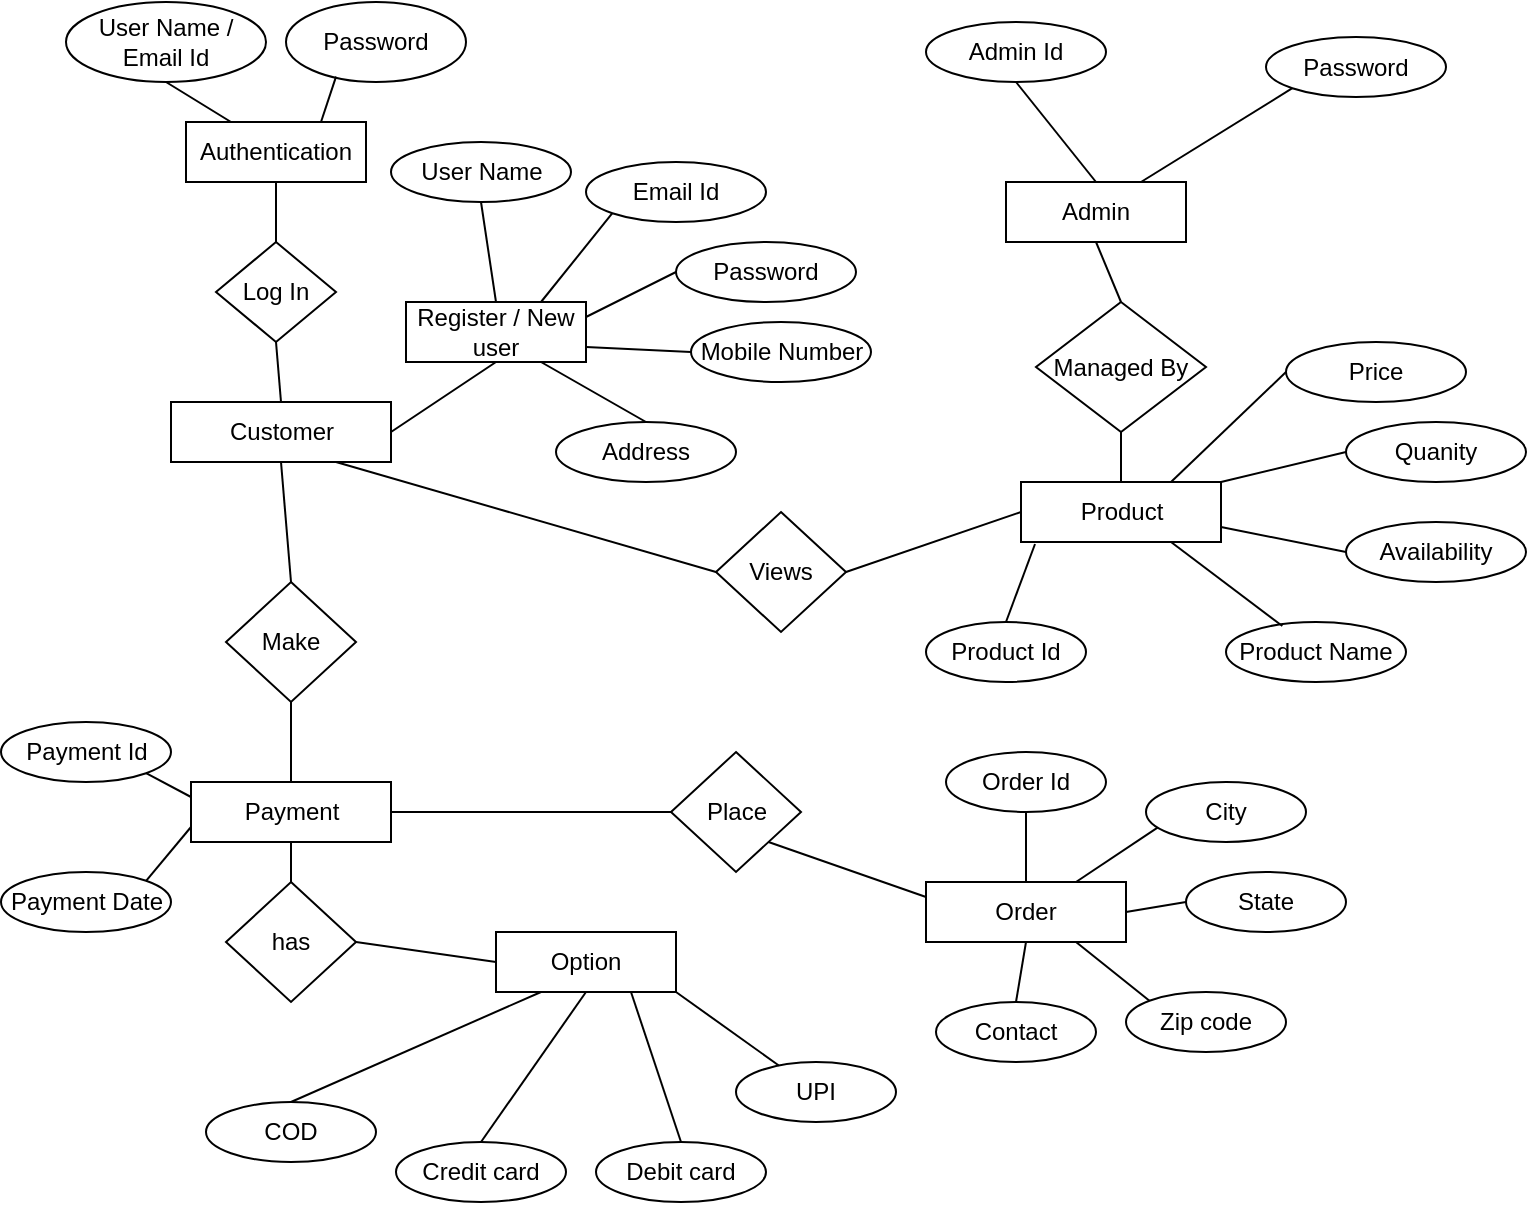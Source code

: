 <mxfile version="21.1.1" type="github">
  <diagram id="R2lEEEUBdFMjLlhIrx00" name="Page-1">
    <mxGraphModel dx="1818" dy="611" grid="1" gridSize="10" guides="1" tooltips="1" connect="1" arrows="1" fold="1" page="1" pageScale="1" pageWidth="850" pageHeight="1100" math="0" shadow="0" extFonts="Permanent Marker^https://fonts.googleapis.com/css?family=Permanent+Marker">
      <root>
        <mxCell id="0" />
        <mxCell id="1" parent="0" />
        <mxCell id="vPB9_eHQghtHpRKpBDYE-1" value="Customer" style="rounded=0;whiteSpace=wrap;html=1;" vertex="1" parent="1">
          <mxGeometry x="62.5" y="210" width="110" height="30" as="geometry" />
        </mxCell>
        <mxCell id="vPB9_eHQghtHpRKpBDYE-3" value="Log In" style="rhombus;whiteSpace=wrap;html=1;" vertex="1" parent="1">
          <mxGeometry x="85" y="130" width="60" height="50" as="geometry" />
        </mxCell>
        <mxCell id="vPB9_eHQghtHpRKpBDYE-6" value="User Name / Email Id" style="ellipse;whiteSpace=wrap;html=1;" vertex="1" parent="1">
          <mxGeometry x="10" y="10" width="100" height="40" as="geometry" />
        </mxCell>
        <mxCell id="vPB9_eHQghtHpRKpBDYE-7" value="Password" style="ellipse;whiteSpace=wrap;html=1;" vertex="1" parent="1">
          <mxGeometry x="120" y="10" width="90" height="40" as="geometry" />
        </mxCell>
        <mxCell id="vPB9_eHQghtHpRKpBDYE-10" value="Authentication" style="rounded=0;whiteSpace=wrap;html=1;" vertex="1" parent="1">
          <mxGeometry x="70" y="70" width="90" height="30" as="geometry" />
        </mxCell>
        <mxCell id="vPB9_eHQghtHpRKpBDYE-22" value="Register / New user" style="rounded=0;whiteSpace=wrap;html=1;" vertex="1" parent="1">
          <mxGeometry x="180" y="160" width="90" height="30" as="geometry" />
        </mxCell>
        <mxCell id="vPB9_eHQghtHpRKpBDYE-25" value="User Name" style="ellipse;whiteSpace=wrap;html=1;" vertex="1" parent="1">
          <mxGeometry x="172.5" y="80" width="90" height="30" as="geometry" />
        </mxCell>
        <mxCell id="vPB9_eHQghtHpRKpBDYE-26" value="Password" style="ellipse;whiteSpace=wrap;html=1;" vertex="1" parent="1">
          <mxGeometry x="315" y="130" width="90" height="30" as="geometry" />
        </mxCell>
        <mxCell id="vPB9_eHQghtHpRKpBDYE-27" value="Mobile Number" style="ellipse;whiteSpace=wrap;html=1;" vertex="1" parent="1">
          <mxGeometry x="322.5" y="170" width="90" height="30" as="geometry" />
        </mxCell>
        <mxCell id="vPB9_eHQghtHpRKpBDYE-29" value="Address" style="ellipse;whiteSpace=wrap;html=1;" vertex="1" parent="1">
          <mxGeometry x="255" y="220" width="90" height="30" as="geometry" />
        </mxCell>
        <mxCell id="vPB9_eHQghtHpRKpBDYE-32" value="" style="endArrow=none;html=1;rounded=0;exitX=0.5;exitY=0;exitDx=0;exitDy=0;entryX=0.5;entryY=1;entryDx=0;entryDy=0;" edge="1" parent="1" source="vPB9_eHQghtHpRKpBDYE-22" target="vPB9_eHQghtHpRKpBDYE-25">
          <mxGeometry width="50" height="50" relative="1" as="geometry">
            <mxPoint x="400" y="330" as="sourcePoint" />
            <mxPoint x="450" y="280" as="targetPoint" />
          </mxGeometry>
        </mxCell>
        <mxCell id="vPB9_eHQghtHpRKpBDYE-36" value="" style="endArrow=none;html=1;rounded=0;exitX=1;exitY=0.25;exitDx=0;exitDy=0;entryX=0;entryY=0.5;entryDx=0;entryDy=0;" edge="1" parent="1" source="vPB9_eHQghtHpRKpBDYE-22" target="vPB9_eHQghtHpRKpBDYE-26">
          <mxGeometry width="50" height="50" relative="1" as="geometry">
            <mxPoint x="280" y="190" as="sourcePoint" />
            <mxPoint x="450" y="280" as="targetPoint" />
          </mxGeometry>
        </mxCell>
        <mxCell id="vPB9_eHQghtHpRKpBDYE-37" value="" style="endArrow=none;html=1;rounded=0;exitX=1;exitY=0.75;exitDx=0;exitDy=0;entryX=0;entryY=0.5;entryDx=0;entryDy=0;" edge="1" parent="1" source="vPB9_eHQghtHpRKpBDYE-22" target="vPB9_eHQghtHpRKpBDYE-27">
          <mxGeometry width="50" height="50" relative="1" as="geometry">
            <mxPoint x="280" y="170" as="sourcePoint" />
            <mxPoint x="310" y="165" as="targetPoint" />
          </mxGeometry>
        </mxCell>
        <mxCell id="vPB9_eHQghtHpRKpBDYE-39" value="" style="endArrow=none;html=1;rounded=0;exitX=0.75;exitY=1;exitDx=0;exitDy=0;entryX=0.5;entryY=0;entryDx=0;entryDy=0;" edge="1" parent="1" source="vPB9_eHQghtHpRKpBDYE-22" target="vPB9_eHQghtHpRKpBDYE-29">
          <mxGeometry width="50" height="50" relative="1" as="geometry">
            <mxPoint x="280" y="185" as="sourcePoint" />
            <mxPoint x="313" y="194" as="targetPoint" />
          </mxGeometry>
        </mxCell>
        <mxCell id="vPB9_eHQghtHpRKpBDYE-40" value="" style="endArrow=none;html=1;rounded=0;exitX=1;exitY=0.5;exitDx=0;exitDy=0;entryX=0.5;entryY=1;entryDx=0;entryDy=0;" edge="1" parent="1" source="vPB9_eHQghtHpRKpBDYE-1" target="vPB9_eHQghtHpRKpBDYE-22">
          <mxGeometry width="50" height="50" relative="1" as="geometry">
            <mxPoint x="258" y="170" as="sourcePoint" />
            <mxPoint x="278" y="146" as="targetPoint" />
          </mxGeometry>
        </mxCell>
        <mxCell id="vPB9_eHQghtHpRKpBDYE-41" value="" style="endArrow=none;html=1;rounded=0;exitX=0.5;exitY=0;exitDx=0;exitDy=0;entryX=0.5;entryY=1;entryDx=0;entryDy=0;" edge="1" parent="1" source="vPB9_eHQghtHpRKpBDYE-1" target="vPB9_eHQghtHpRKpBDYE-3">
          <mxGeometry width="50" height="50" relative="1" as="geometry">
            <mxPoint x="180" y="235" as="sourcePoint" />
            <mxPoint x="235" y="200" as="targetPoint" />
          </mxGeometry>
        </mxCell>
        <mxCell id="vPB9_eHQghtHpRKpBDYE-42" value="" style="endArrow=none;html=1;rounded=0;exitX=0.5;exitY=0;exitDx=0;exitDy=0;entryX=0.5;entryY=1;entryDx=0;entryDy=0;" edge="1" parent="1" source="vPB9_eHQghtHpRKpBDYE-3" target="vPB9_eHQghtHpRKpBDYE-10">
          <mxGeometry width="50" height="50" relative="1" as="geometry">
            <mxPoint x="400" y="330" as="sourcePoint" />
            <mxPoint x="450" y="280" as="targetPoint" />
          </mxGeometry>
        </mxCell>
        <mxCell id="vPB9_eHQghtHpRKpBDYE-45" value="" style="endArrow=none;html=1;rounded=0;exitX=0.75;exitY=0;exitDx=0;exitDy=0;entryX=0.278;entryY=0.933;entryDx=0;entryDy=0;entryPerimeter=0;" edge="1" parent="1" source="vPB9_eHQghtHpRKpBDYE-10" target="vPB9_eHQghtHpRKpBDYE-7">
          <mxGeometry width="50" height="50" relative="1" as="geometry">
            <mxPoint x="400" y="330" as="sourcePoint" />
            <mxPoint x="450" y="280" as="targetPoint" />
          </mxGeometry>
        </mxCell>
        <mxCell id="vPB9_eHQghtHpRKpBDYE-46" value="" style="endArrow=none;html=1;rounded=0;exitX=0.25;exitY=0;exitDx=0;exitDy=0;entryX=0.5;entryY=1;entryDx=0;entryDy=0;" edge="1" parent="1" source="vPB9_eHQghtHpRKpBDYE-10" target="vPB9_eHQghtHpRKpBDYE-6">
          <mxGeometry width="50" height="50" relative="1" as="geometry">
            <mxPoint x="148" y="80" as="sourcePoint" />
            <mxPoint x="155" y="48" as="targetPoint" />
          </mxGeometry>
        </mxCell>
        <mxCell id="vPB9_eHQghtHpRKpBDYE-48" value="Views" style="rhombus;whiteSpace=wrap;html=1;" vertex="1" parent="1">
          <mxGeometry x="335" y="265" width="65" height="60" as="geometry" />
        </mxCell>
        <mxCell id="vPB9_eHQghtHpRKpBDYE-50" value="" style="endArrow=none;html=1;rounded=0;exitX=0;exitY=0.5;exitDx=0;exitDy=0;entryX=0.75;entryY=1;entryDx=0;entryDy=0;" edge="1" parent="1" source="vPB9_eHQghtHpRKpBDYE-48" target="vPB9_eHQghtHpRKpBDYE-1">
          <mxGeometry width="50" height="50" relative="1" as="geometry">
            <mxPoint x="125" y="220" as="sourcePoint" />
            <mxPoint x="115" y="240" as="targetPoint" />
            <Array as="points" />
          </mxGeometry>
        </mxCell>
        <mxCell id="vPB9_eHQghtHpRKpBDYE-51" value="Product" style="rounded=0;whiteSpace=wrap;html=1;" vertex="1" parent="1">
          <mxGeometry x="487.5" y="250" width="100" height="30" as="geometry" />
        </mxCell>
        <mxCell id="vPB9_eHQghtHpRKpBDYE-52" value="" style="endArrow=none;html=1;rounded=0;exitX=0;exitY=0.5;exitDx=0;exitDy=0;entryX=1;entryY=0.5;entryDx=0;entryDy=0;" edge="1" parent="1" source="vPB9_eHQghtHpRKpBDYE-51" target="vPB9_eHQghtHpRKpBDYE-48">
          <mxGeometry width="50" height="50" relative="1" as="geometry">
            <mxPoint x="125" y="310" as="sourcePoint" />
            <mxPoint x="125" y="250" as="targetPoint" />
            <Array as="points" />
          </mxGeometry>
        </mxCell>
        <mxCell id="vPB9_eHQghtHpRKpBDYE-54" value="Payment" style="rounded=0;whiteSpace=wrap;html=1;" vertex="1" parent="1">
          <mxGeometry x="72.5" y="400" width="100" height="30" as="geometry" />
        </mxCell>
        <mxCell id="vPB9_eHQghtHpRKpBDYE-58" value="Payment Id" style="ellipse;whiteSpace=wrap;html=1;" vertex="1" parent="1">
          <mxGeometry x="-22.5" y="370" width="85" height="30" as="geometry" />
        </mxCell>
        <mxCell id="vPB9_eHQghtHpRKpBDYE-59" value="Payment Date" style="ellipse;whiteSpace=wrap;html=1;" vertex="1" parent="1">
          <mxGeometry x="-22.5" y="445" width="85" height="30" as="geometry" />
        </mxCell>
        <mxCell id="vPB9_eHQghtHpRKpBDYE-62" value="" style="endArrow=none;html=1;rounded=0;exitX=1;exitY=1;exitDx=0;exitDy=0;entryX=0;entryY=0.25;entryDx=0;entryDy=0;" edge="1" parent="1" source="vPB9_eHQghtHpRKpBDYE-58" target="vPB9_eHQghtHpRKpBDYE-54">
          <mxGeometry width="50" height="50" relative="1" as="geometry">
            <mxPoint x="125" y="370" as="sourcePoint" />
            <mxPoint x="155" y="420" as="targetPoint" />
          </mxGeometry>
        </mxCell>
        <mxCell id="vPB9_eHQghtHpRKpBDYE-63" value="" style="endArrow=none;html=1;rounded=0;exitX=1;exitY=0;exitDx=0;exitDy=0;entryX=0;entryY=0.75;entryDx=0;entryDy=0;" edge="1" parent="1" source="vPB9_eHQghtHpRKpBDYE-59" target="vPB9_eHQghtHpRKpBDYE-54">
          <mxGeometry width="50" height="50" relative="1" as="geometry">
            <mxPoint x="70" y="405" as="sourcePoint" />
            <mxPoint x="105" y="428" as="targetPoint" />
          </mxGeometry>
        </mxCell>
        <mxCell id="vPB9_eHQghtHpRKpBDYE-64" value="has" style="rhombus;whiteSpace=wrap;html=1;" vertex="1" parent="1">
          <mxGeometry x="90" y="450" width="65" height="60" as="geometry" />
        </mxCell>
        <mxCell id="vPB9_eHQghtHpRKpBDYE-66" value="" style="endArrow=none;html=1;rounded=0;exitX=0.5;exitY=1;exitDx=0;exitDy=0;entryX=0.5;entryY=0;entryDx=0;entryDy=0;" edge="1" parent="1" source="vPB9_eHQghtHpRKpBDYE-54" target="vPB9_eHQghtHpRKpBDYE-64">
          <mxGeometry width="50" height="50" relative="1" as="geometry">
            <mxPoint x="400" y="330" as="sourcePoint" />
            <mxPoint x="450" y="280" as="targetPoint" />
          </mxGeometry>
        </mxCell>
        <mxCell id="vPB9_eHQghtHpRKpBDYE-67" value="COD" style="ellipse;whiteSpace=wrap;html=1;" vertex="1" parent="1">
          <mxGeometry x="80" y="560" width="85" height="30" as="geometry" />
        </mxCell>
        <mxCell id="vPB9_eHQghtHpRKpBDYE-68" value="Credit card" style="ellipse;whiteSpace=wrap;html=1;" vertex="1" parent="1">
          <mxGeometry x="175" y="580" width="85" height="30" as="geometry" />
        </mxCell>
        <mxCell id="vPB9_eHQghtHpRKpBDYE-69" value="UPI" style="ellipse;whiteSpace=wrap;html=1;" vertex="1" parent="1">
          <mxGeometry x="345" y="540" width="80" height="30" as="geometry" />
        </mxCell>
        <mxCell id="vPB9_eHQghtHpRKpBDYE-70" value="" style="endArrow=none;html=1;rounded=0;exitX=0.5;exitY=0;exitDx=0;exitDy=0;entryX=0.25;entryY=1;entryDx=0;entryDy=0;" edge="1" parent="1" source="vPB9_eHQghtHpRKpBDYE-67" target="vPB9_eHQghtHpRKpBDYE-97">
          <mxGeometry width="50" height="50" relative="1" as="geometry">
            <mxPoint x="400" y="330" as="sourcePoint" />
            <mxPoint x="450" y="280" as="targetPoint" />
          </mxGeometry>
        </mxCell>
        <mxCell id="vPB9_eHQghtHpRKpBDYE-71" value="" style="endArrow=none;html=1;rounded=0;exitX=0.5;exitY=1;exitDx=0;exitDy=0;entryX=0.5;entryY=0;entryDx=0;entryDy=0;" edge="1" parent="1" source="vPB9_eHQghtHpRKpBDYE-97" target="vPB9_eHQghtHpRKpBDYE-68">
          <mxGeometry width="50" height="50" relative="1" as="geometry">
            <mxPoint x="140" y="450" as="sourcePoint" />
            <mxPoint x="120" y="530" as="targetPoint" />
          </mxGeometry>
        </mxCell>
        <mxCell id="vPB9_eHQghtHpRKpBDYE-72" value="" style="endArrow=none;html=1;rounded=0;exitX=1;exitY=1;exitDx=0;exitDy=0;" edge="1" parent="1" source="vPB9_eHQghtHpRKpBDYE-97" target="vPB9_eHQghtHpRKpBDYE-69">
          <mxGeometry width="50" height="50" relative="1" as="geometry">
            <mxPoint x="121" y="515" as="sourcePoint" />
            <mxPoint x="340" y="530" as="targetPoint" />
          </mxGeometry>
        </mxCell>
        <mxCell id="vPB9_eHQghtHpRKpBDYE-73" value="Product Id" style="ellipse;whiteSpace=wrap;html=1;" vertex="1" parent="1">
          <mxGeometry x="440" y="320" width="80" height="30" as="geometry" />
        </mxCell>
        <mxCell id="vPB9_eHQghtHpRKpBDYE-74" value="Product Name" style="ellipse;whiteSpace=wrap;html=1;" vertex="1" parent="1">
          <mxGeometry x="590" y="320" width="90" height="30" as="geometry" />
        </mxCell>
        <mxCell id="vPB9_eHQghtHpRKpBDYE-75" value="Availability" style="ellipse;whiteSpace=wrap;html=1;" vertex="1" parent="1">
          <mxGeometry x="650" y="270" width="90" height="30" as="geometry" />
        </mxCell>
        <mxCell id="vPB9_eHQghtHpRKpBDYE-76" value="Quanity" style="ellipse;whiteSpace=wrap;html=1;" vertex="1" parent="1">
          <mxGeometry x="650" y="220" width="90" height="30" as="geometry" />
        </mxCell>
        <mxCell id="vPB9_eHQghtHpRKpBDYE-77" value="" style="endArrow=none;html=1;rounded=0;exitX=0.07;exitY=1.033;exitDx=0;exitDy=0;entryX=0.5;entryY=0;entryDx=0;entryDy=0;exitPerimeter=0;" edge="1" parent="1" source="vPB9_eHQghtHpRKpBDYE-51" target="vPB9_eHQghtHpRKpBDYE-73">
          <mxGeometry width="50" height="50" relative="1" as="geometry">
            <mxPoint x="125" y="370" as="sourcePoint" />
            <mxPoint x="155" y="420" as="targetPoint" />
          </mxGeometry>
        </mxCell>
        <mxCell id="vPB9_eHQghtHpRKpBDYE-78" value="" style="endArrow=none;html=1;rounded=0;exitX=0.75;exitY=1;exitDx=0;exitDy=0;entryX=0.313;entryY=0.067;entryDx=0;entryDy=0;entryPerimeter=0;" edge="1" parent="1" source="vPB9_eHQghtHpRKpBDYE-51" target="vPB9_eHQghtHpRKpBDYE-74">
          <mxGeometry width="50" height="50" relative="1" as="geometry">
            <mxPoint x="437" y="356" as="sourcePoint" />
            <mxPoint x="440" y="410" as="targetPoint" />
          </mxGeometry>
        </mxCell>
        <mxCell id="vPB9_eHQghtHpRKpBDYE-80" value="" style="endArrow=none;html=1;rounded=0;exitX=1;exitY=0.75;exitDx=0;exitDy=0;entryX=0;entryY=0.5;entryDx=0;entryDy=0;" edge="1" parent="1" source="vPB9_eHQghtHpRKpBDYE-51" target="vPB9_eHQghtHpRKpBDYE-75">
          <mxGeometry width="50" height="50" relative="1" as="geometry">
            <mxPoint x="455" y="355" as="sourcePoint" />
            <mxPoint x="650" y="295" as="targetPoint" />
          </mxGeometry>
        </mxCell>
        <mxCell id="vPB9_eHQghtHpRKpBDYE-81" value="" style="endArrow=none;html=1;rounded=0;exitX=1;exitY=0;exitDx=0;exitDy=0;entryX=0;entryY=0.5;entryDx=0;entryDy=0;" edge="1" parent="1" source="vPB9_eHQghtHpRKpBDYE-51" target="vPB9_eHQghtHpRKpBDYE-76">
          <mxGeometry width="50" height="50" relative="1" as="geometry">
            <mxPoint x="480" y="355" as="sourcePoint" />
            <mxPoint x="525" y="423" as="targetPoint" />
          </mxGeometry>
        </mxCell>
        <mxCell id="vPB9_eHQghtHpRKpBDYE-82" value="Managed By" style="rhombus;whiteSpace=wrap;html=1;" vertex="1" parent="1">
          <mxGeometry x="495" y="160" width="85" height="65" as="geometry" />
        </mxCell>
        <mxCell id="vPB9_eHQghtHpRKpBDYE-83" value="" style="endArrow=none;html=1;rounded=0;exitX=0.5;exitY=1;exitDx=0;exitDy=0;entryX=0.5;entryY=0;entryDx=0;entryDy=0;" edge="1" parent="1" source="vPB9_eHQghtHpRKpBDYE-82" target="vPB9_eHQghtHpRKpBDYE-51">
          <mxGeometry width="50" height="50" relative="1" as="geometry">
            <mxPoint x="455" y="355" as="sourcePoint" />
            <mxPoint x="448" y="432" as="targetPoint" />
          </mxGeometry>
        </mxCell>
        <mxCell id="vPB9_eHQghtHpRKpBDYE-84" value="Admin Id" style="ellipse;whiteSpace=wrap;html=1;" vertex="1" parent="1">
          <mxGeometry x="440" y="20" width="90" height="30" as="geometry" />
        </mxCell>
        <mxCell id="vPB9_eHQghtHpRKpBDYE-85" value="Admin" style="rounded=0;whiteSpace=wrap;html=1;" vertex="1" parent="1">
          <mxGeometry x="480" y="100" width="90" height="30" as="geometry" />
        </mxCell>
        <mxCell id="vPB9_eHQghtHpRKpBDYE-87" value="Price" style="ellipse;whiteSpace=wrap;html=1;" vertex="1" parent="1">
          <mxGeometry x="620" y="180" width="90" height="30" as="geometry" />
        </mxCell>
        <mxCell id="vPB9_eHQghtHpRKpBDYE-88" value="" style="endArrow=none;html=1;rounded=0;exitX=0.75;exitY=0;exitDx=0;exitDy=0;entryX=0;entryY=0.5;entryDx=0;entryDy=0;" edge="1" parent="1" source="vPB9_eHQghtHpRKpBDYE-51" target="vPB9_eHQghtHpRKpBDYE-87">
          <mxGeometry width="50" height="50" relative="1" as="geometry">
            <mxPoint x="505" y="355" as="sourcePoint" />
            <mxPoint x="600" y="395" as="targetPoint" />
          </mxGeometry>
        </mxCell>
        <mxCell id="vPB9_eHQghtHpRKpBDYE-89" value="Password" style="ellipse;whiteSpace=wrap;html=1;" vertex="1" parent="1">
          <mxGeometry x="610" y="27.5" width="90" height="30" as="geometry" />
        </mxCell>
        <mxCell id="vPB9_eHQghtHpRKpBDYE-90" value="" style="endArrow=none;html=1;rounded=0;exitX=0.5;exitY=0;exitDx=0;exitDy=0;entryX=0.5;entryY=1;entryDx=0;entryDy=0;" edge="1" parent="1" source="vPB9_eHQghtHpRKpBDYE-85" target="vPB9_eHQghtHpRKpBDYE-84">
          <mxGeometry width="50" height="50" relative="1" as="geometry">
            <mxPoint x="258" y="170" as="sourcePoint" />
            <mxPoint x="278" y="146" as="targetPoint" />
          </mxGeometry>
        </mxCell>
        <mxCell id="vPB9_eHQghtHpRKpBDYE-91" value="" style="endArrow=none;html=1;rounded=0;entryX=0;entryY=1;entryDx=0;entryDy=0;exitX=0.75;exitY=0;exitDx=0;exitDy=0;" edge="1" parent="1" source="vPB9_eHQghtHpRKpBDYE-85" target="vPB9_eHQghtHpRKpBDYE-89">
          <mxGeometry width="50" height="50" relative="1" as="geometry">
            <mxPoint x="530" y="160" as="sourcePoint" />
            <mxPoint x="480" y="98" as="targetPoint" />
          </mxGeometry>
        </mxCell>
        <mxCell id="vPB9_eHQghtHpRKpBDYE-92" value="" style="endArrow=none;html=1;rounded=0;exitX=0.5;exitY=0;exitDx=0;exitDy=0;entryX=0.5;entryY=1;entryDx=0;entryDy=0;" edge="1" parent="1" source="vPB9_eHQghtHpRKpBDYE-82" target="vPB9_eHQghtHpRKpBDYE-85">
          <mxGeometry width="50" height="50" relative="1" as="geometry">
            <mxPoint x="503" y="170" as="sourcePoint" />
            <mxPoint x="483" y="180" as="targetPoint" />
          </mxGeometry>
        </mxCell>
        <mxCell id="vPB9_eHQghtHpRKpBDYE-93" value="Make" style="rhombus;whiteSpace=wrap;html=1;" vertex="1" parent="1">
          <mxGeometry x="90" y="300" width="65" height="60" as="geometry" />
        </mxCell>
        <mxCell id="vPB9_eHQghtHpRKpBDYE-94" value="" style="endArrow=none;html=1;rounded=0;entryX=0.5;entryY=1;entryDx=0;entryDy=0;exitX=0.5;exitY=0;exitDx=0;exitDy=0;" edge="1" parent="1" source="vPB9_eHQghtHpRKpBDYE-93" target="vPB9_eHQghtHpRKpBDYE-1">
          <mxGeometry width="50" height="50" relative="1" as="geometry">
            <mxPoint x="110" y="290" as="sourcePoint" />
            <mxPoint x="153" y="250" as="targetPoint" />
            <Array as="points" />
          </mxGeometry>
        </mxCell>
        <mxCell id="vPB9_eHQghtHpRKpBDYE-95" value="" style="endArrow=none;html=1;rounded=0;entryX=0.5;entryY=1;entryDx=0;entryDy=0;exitX=0.5;exitY=0;exitDx=0;exitDy=0;" edge="1" parent="1" source="vPB9_eHQghtHpRKpBDYE-54" target="vPB9_eHQghtHpRKpBDYE-93">
          <mxGeometry width="50" height="50" relative="1" as="geometry">
            <mxPoint x="128" y="310" as="sourcePoint" />
            <mxPoint x="125" y="250" as="targetPoint" />
            <Array as="points" />
          </mxGeometry>
        </mxCell>
        <mxCell id="vPB9_eHQghtHpRKpBDYE-97" value="Option" style="rounded=0;whiteSpace=wrap;html=1;" vertex="1" parent="1">
          <mxGeometry x="225" y="475" width="90" height="30" as="geometry" />
        </mxCell>
        <mxCell id="vPB9_eHQghtHpRKpBDYE-100" value="" style="endArrow=none;html=1;rounded=0;exitX=0;exitY=0.5;exitDx=0;exitDy=0;entryX=1;entryY=0.5;entryDx=0;entryDy=0;" edge="1" parent="1" source="vPB9_eHQghtHpRKpBDYE-97" target="vPB9_eHQghtHpRKpBDYE-64">
          <mxGeometry width="50" height="50" relative="1" as="geometry">
            <mxPoint x="133" y="440" as="sourcePoint" />
            <mxPoint x="98" y="500" as="targetPoint" />
          </mxGeometry>
        </mxCell>
        <mxCell id="vPB9_eHQghtHpRKpBDYE-103" value="" style="endArrow=none;html=1;rounded=0;entryX=1;entryY=0.5;entryDx=0;entryDy=0;exitX=0;exitY=0.5;exitDx=0;exitDy=0;" edge="1" parent="1" source="vPB9_eHQghtHpRKpBDYE-105" target="vPB9_eHQghtHpRKpBDYE-54">
          <mxGeometry width="50" height="50" relative="1" as="geometry">
            <mxPoint x="320" y="380" as="sourcePoint" />
            <mxPoint x="155" y="250" as="targetPoint" />
            <Array as="points" />
          </mxGeometry>
        </mxCell>
        <mxCell id="vPB9_eHQghtHpRKpBDYE-105" value="Place" style="rhombus;whiteSpace=wrap;html=1;" vertex="1" parent="1">
          <mxGeometry x="312.5" y="385" width="65" height="60" as="geometry" />
        </mxCell>
        <mxCell id="vPB9_eHQghtHpRKpBDYE-106" value="Order" style="rounded=0;whiteSpace=wrap;html=1;" vertex="1" parent="1">
          <mxGeometry x="440" y="450" width="100" height="30" as="geometry" />
        </mxCell>
        <mxCell id="vPB9_eHQghtHpRKpBDYE-108" value="" style="endArrow=none;html=1;rounded=0;exitX=1;exitY=1;exitDx=0;exitDy=0;entryX=0;entryY=0.25;entryDx=0;entryDy=0;" edge="1" parent="1" source="vPB9_eHQghtHpRKpBDYE-105" target="vPB9_eHQghtHpRKpBDYE-106">
          <mxGeometry width="50" height="50" relative="1" as="geometry">
            <mxPoint x="295" y="545" as="sourcePoint" />
            <mxPoint x="343" y="564" as="targetPoint" />
          </mxGeometry>
        </mxCell>
        <mxCell id="vPB9_eHQghtHpRKpBDYE-109" value="Order Id" style="ellipse;whiteSpace=wrap;html=1;" vertex="1" parent="1">
          <mxGeometry x="450" y="385" width="80" height="30" as="geometry" />
        </mxCell>
        <mxCell id="vPB9_eHQghtHpRKpBDYE-110" value="City" style="ellipse;whiteSpace=wrap;html=1;" vertex="1" parent="1">
          <mxGeometry x="550" y="400" width="80" height="30" as="geometry" />
        </mxCell>
        <mxCell id="vPB9_eHQghtHpRKpBDYE-111" value="State" style="ellipse;whiteSpace=wrap;html=1;" vertex="1" parent="1">
          <mxGeometry x="570" y="445" width="80" height="30" as="geometry" />
        </mxCell>
        <mxCell id="vPB9_eHQghtHpRKpBDYE-112" value="Zip code" style="ellipse;whiteSpace=wrap;html=1;" vertex="1" parent="1">
          <mxGeometry x="540" y="505" width="80" height="30" as="geometry" />
        </mxCell>
        <mxCell id="vPB9_eHQghtHpRKpBDYE-114" value="Contact" style="ellipse;whiteSpace=wrap;html=1;" vertex="1" parent="1">
          <mxGeometry x="445" y="510" width="80" height="30" as="geometry" />
        </mxCell>
        <mxCell id="vPB9_eHQghtHpRKpBDYE-115" value="" style="endArrow=none;html=1;rounded=0;exitX=0.5;exitY=1;exitDx=0;exitDy=0;entryX=0.5;entryY=0;entryDx=0;entryDy=0;" edge="1" parent="1" source="vPB9_eHQghtHpRKpBDYE-109" target="vPB9_eHQghtHpRKpBDYE-106">
          <mxGeometry width="50" height="50" relative="1" as="geometry">
            <mxPoint x="371" y="440" as="sourcePoint" />
            <mxPoint x="450" y="468" as="targetPoint" />
          </mxGeometry>
        </mxCell>
        <mxCell id="vPB9_eHQghtHpRKpBDYE-116" value="" style="endArrow=none;html=1;rounded=0;exitX=0.072;exitY=0.76;exitDx=0;exitDy=0;entryX=0.75;entryY=0;entryDx=0;entryDy=0;exitPerimeter=0;" edge="1" parent="1" source="vPB9_eHQghtHpRKpBDYE-110" target="vPB9_eHQghtHpRKpBDYE-106">
          <mxGeometry width="50" height="50" relative="1" as="geometry">
            <mxPoint x="500" y="425" as="sourcePoint" />
            <mxPoint x="500" y="460" as="targetPoint" />
          </mxGeometry>
        </mxCell>
        <mxCell id="vPB9_eHQghtHpRKpBDYE-117" value="" style="endArrow=none;html=1;rounded=0;exitX=0;exitY=0.5;exitDx=0;exitDy=0;entryX=1;entryY=0.5;entryDx=0;entryDy=0;" edge="1" parent="1" source="vPB9_eHQghtHpRKpBDYE-111" target="vPB9_eHQghtHpRKpBDYE-106">
          <mxGeometry width="50" height="50" relative="1" as="geometry">
            <mxPoint x="566" y="433" as="sourcePoint" />
            <mxPoint x="525" y="460" as="targetPoint" />
          </mxGeometry>
        </mxCell>
        <mxCell id="vPB9_eHQghtHpRKpBDYE-118" value="" style="endArrow=none;html=1;rounded=0;exitX=0;exitY=0;exitDx=0;exitDy=0;entryX=0.75;entryY=1;entryDx=0;entryDy=0;" edge="1" parent="1" source="vPB9_eHQghtHpRKpBDYE-112" target="vPB9_eHQghtHpRKpBDYE-106">
          <mxGeometry width="50" height="50" relative="1" as="geometry">
            <mxPoint x="576" y="443" as="sourcePoint" />
            <mxPoint x="535" y="470" as="targetPoint" />
          </mxGeometry>
        </mxCell>
        <mxCell id="vPB9_eHQghtHpRKpBDYE-119" value="" style="endArrow=none;html=1;rounded=0;exitX=0.5;exitY=0;exitDx=0;exitDy=0;entryX=0.5;entryY=1;entryDx=0;entryDy=0;" edge="1" parent="1" source="vPB9_eHQghtHpRKpBDYE-114" target="vPB9_eHQghtHpRKpBDYE-106">
          <mxGeometry width="50" height="50" relative="1" as="geometry">
            <mxPoint x="562" y="519" as="sourcePoint" />
            <mxPoint x="525" y="490" as="targetPoint" />
          </mxGeometry>
        </mxCell>
        <mxCell id="vPB9_eHQghtHpRKpBDYE-122" value="Debit card" style="ellipse;whiteSpace=wrap;html=1;" vertex="1" parent="1">
          <mxGeometry x="275" y="580" width="85" height="30" as="geometry" />
        </mxCell>
        <mxCell id="vPB9_eHQghtHpRKpBDYE-123" value="" style="endArrow=none;html=1;rounded=0;exitX=0.75;exitY=1;exitDx=0;exitDy=0;entryX=0.5;entryY=0;entryDx=0;entryDy=0;" edge="1" parent="1" source="vPB9_eHQghtHpRKpBDYE-97" target="vPB9_eHQghtHpRKpBDYE-122">
          <mxGeometry width="50" height="50" relative="1" as="geometry">
            <mxPoint x="255" y="545" as="sourcePoint" />
            <mxPoint x="203" y="590" as="targetPoint" />
          </mxGeometry>
        </mxCell>
        <mxCell id="vPB9_eHQghtHpRKpBDYE-124" value="Email Id" style="ellipse;whiteSpace=wrap;html=1;" vertex="1" parent="1">
          <mxGeometry x="270" y="90" width="90" height="30" as="geometry" />
        </mxCell>
        <mxCell id="vPB9_eHQghtHpRKpBDYE-125" value="" style="endArrow=none;html=1;rounded=0;exitX=0.75;exitY=0;exitDx=0;exitDy=0;entryX=0;entryY=1;entryDx=0;entryDy=0;" edge="1" parent="1" source="vPB9_eHQghtHpRKpBDYE-22" target="vPB9_eHQghtHpRKpBDYE-124">
          <mxGeometry width="50" height="50" relative="1" as="geometry">
            <mxPoint x="280" y="178" as="sourcePoint" />
            <mxPoint x="325" y="155" as="targetPoint" />
          </mxGeometry>
        </mxCell>
      </root>
    </mxGraphModel>
  </diagram>
</mxfile>
